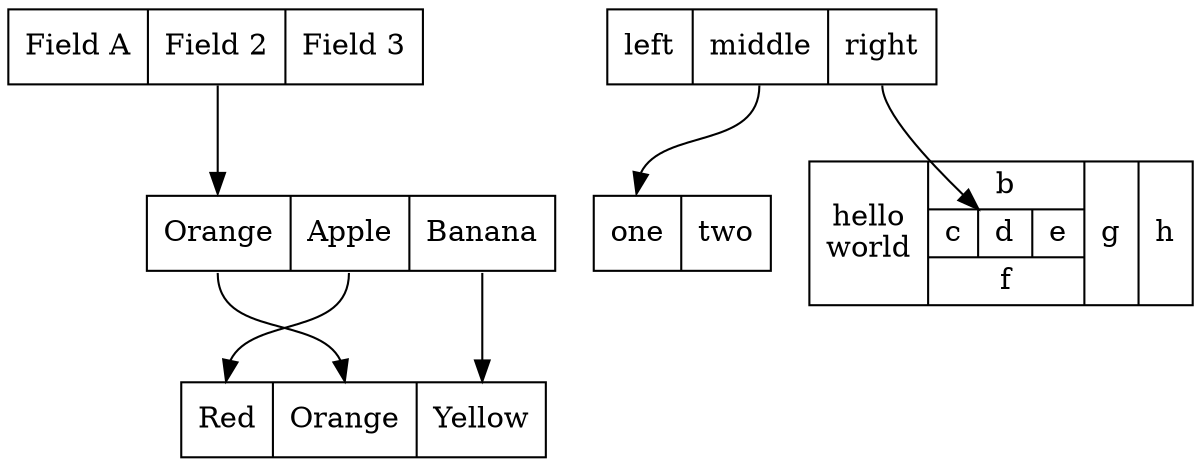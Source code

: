 digraph structs {
    // NOTE: box example 1
    node [shape=record];
    0 [label=" <f1> Field A | <f2> Field 2 | <f3> Field 3"];
    1 [label=" <f1> Orange | <f2> Apple | <f3> Banana"];
    2 [label=" <f1> Red | <f2> Orange | <f3> Yellow "];

    0:<f2> -> 1:<f1>;

    1:<f1> -> 2:<f2>;
    1:<f2> -> 2:<f1>;
    1:<f3> -> 2:<f3>;

    // NOTE: box example 2
    node [shape=record];
    struct1 [label="<f0> left|<f1> middle|<f2> right"];
    struct2 [label="<f0> one|<f1> two"];
    struct3 [label="hello&#92;nworld |{ b |{c|<here> d|e}| f}| g | h"];
    struct1:f1 -> struct2:f0;
    struct1:f2 -> struct3:here;
}
